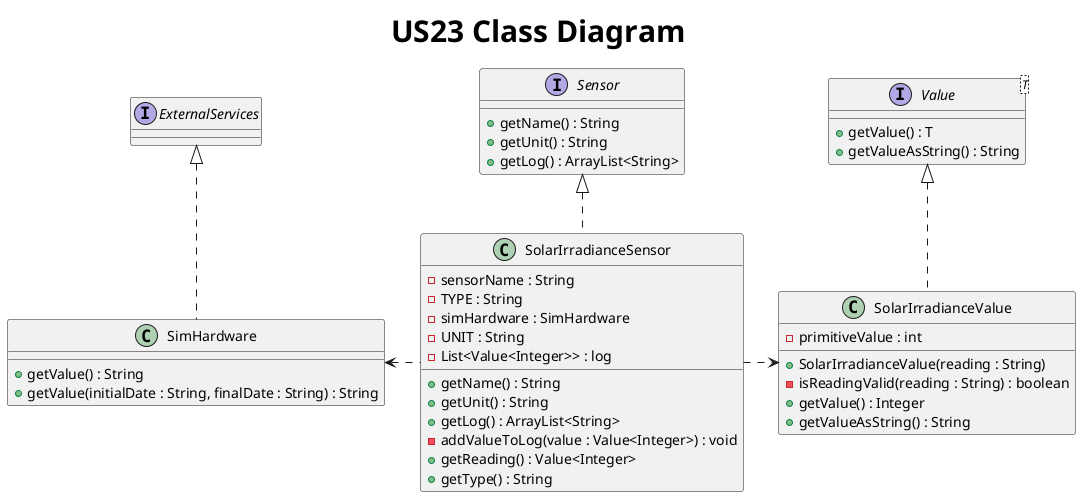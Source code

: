 @startuml
title <size: 30> US23 Class Diagram

interface Sensor {
    + getName() : String
    + getUnit() : String
    + getLog() : ArrayList<String>
}

interface Value<T> {
    + getValue() : T
    + getValueAsString() : String
}

class SimHardware {
     + getValue() : String
     + getValue(initialDate : String, finalDate : String) : String
}

class SolarIrradianceSensor {
    - sensorName : String
    - TYPE : String
    - simHardware : SimHardware
    - UNIT : String
    - List<Value<Integer>> : log

    + getName() : String
    + getUnit() : String
    + getLog() : ArrayList<String>
    - addValueToLog(value : Value<Integer>) : void
    + getReading() : Value<Integer>
    + getType() : String
}

class SolarIrradianceValue {
    - primitiveValue : int

    + SolarIrradianceValue(reading : String)
    - isReadingValid(reading : String) : boolean
    + getValue() : Integer
    + getValueAsString() : String
}

interface ExternalServices{}

Value <|.. SolarIrradianceValue
Sensor <|.. SolarIrradianceSensor
SolarIrradianceSensor .right.> SolarIrradianceValue
SolarIrradianceSensor .left.> SimHardware
ExternalServices <|.. SimHardware

@enduml